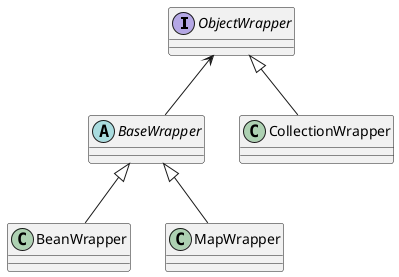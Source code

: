 @startuml
'https://plantuml.com/class-diagram

interface ObjectWrapper
abstract class BaseWrapper
class BeanWrapper
class CollectionWrapper
class MapWrapper

ObjectWrapper <-- BaseWrapper
ObjectWrapper <|-- CollectionWrapper
BaseWrapper <|-- BeanWrapper
BaseWrapper <|--MapWrapper

@enduml